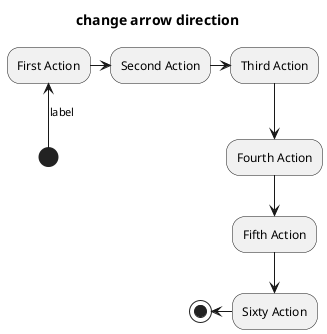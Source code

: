 @startuml
title change arrow direction

(*) -up->[label] "First Action"
"First Action" -right-> "Second Action"
"Second Action" -> "Third Action"
"Third Action" -down-> "Fourth Action"
-down-> "Fifth Action"
--> "Sixty Action"
-left-> (*)
@enduml